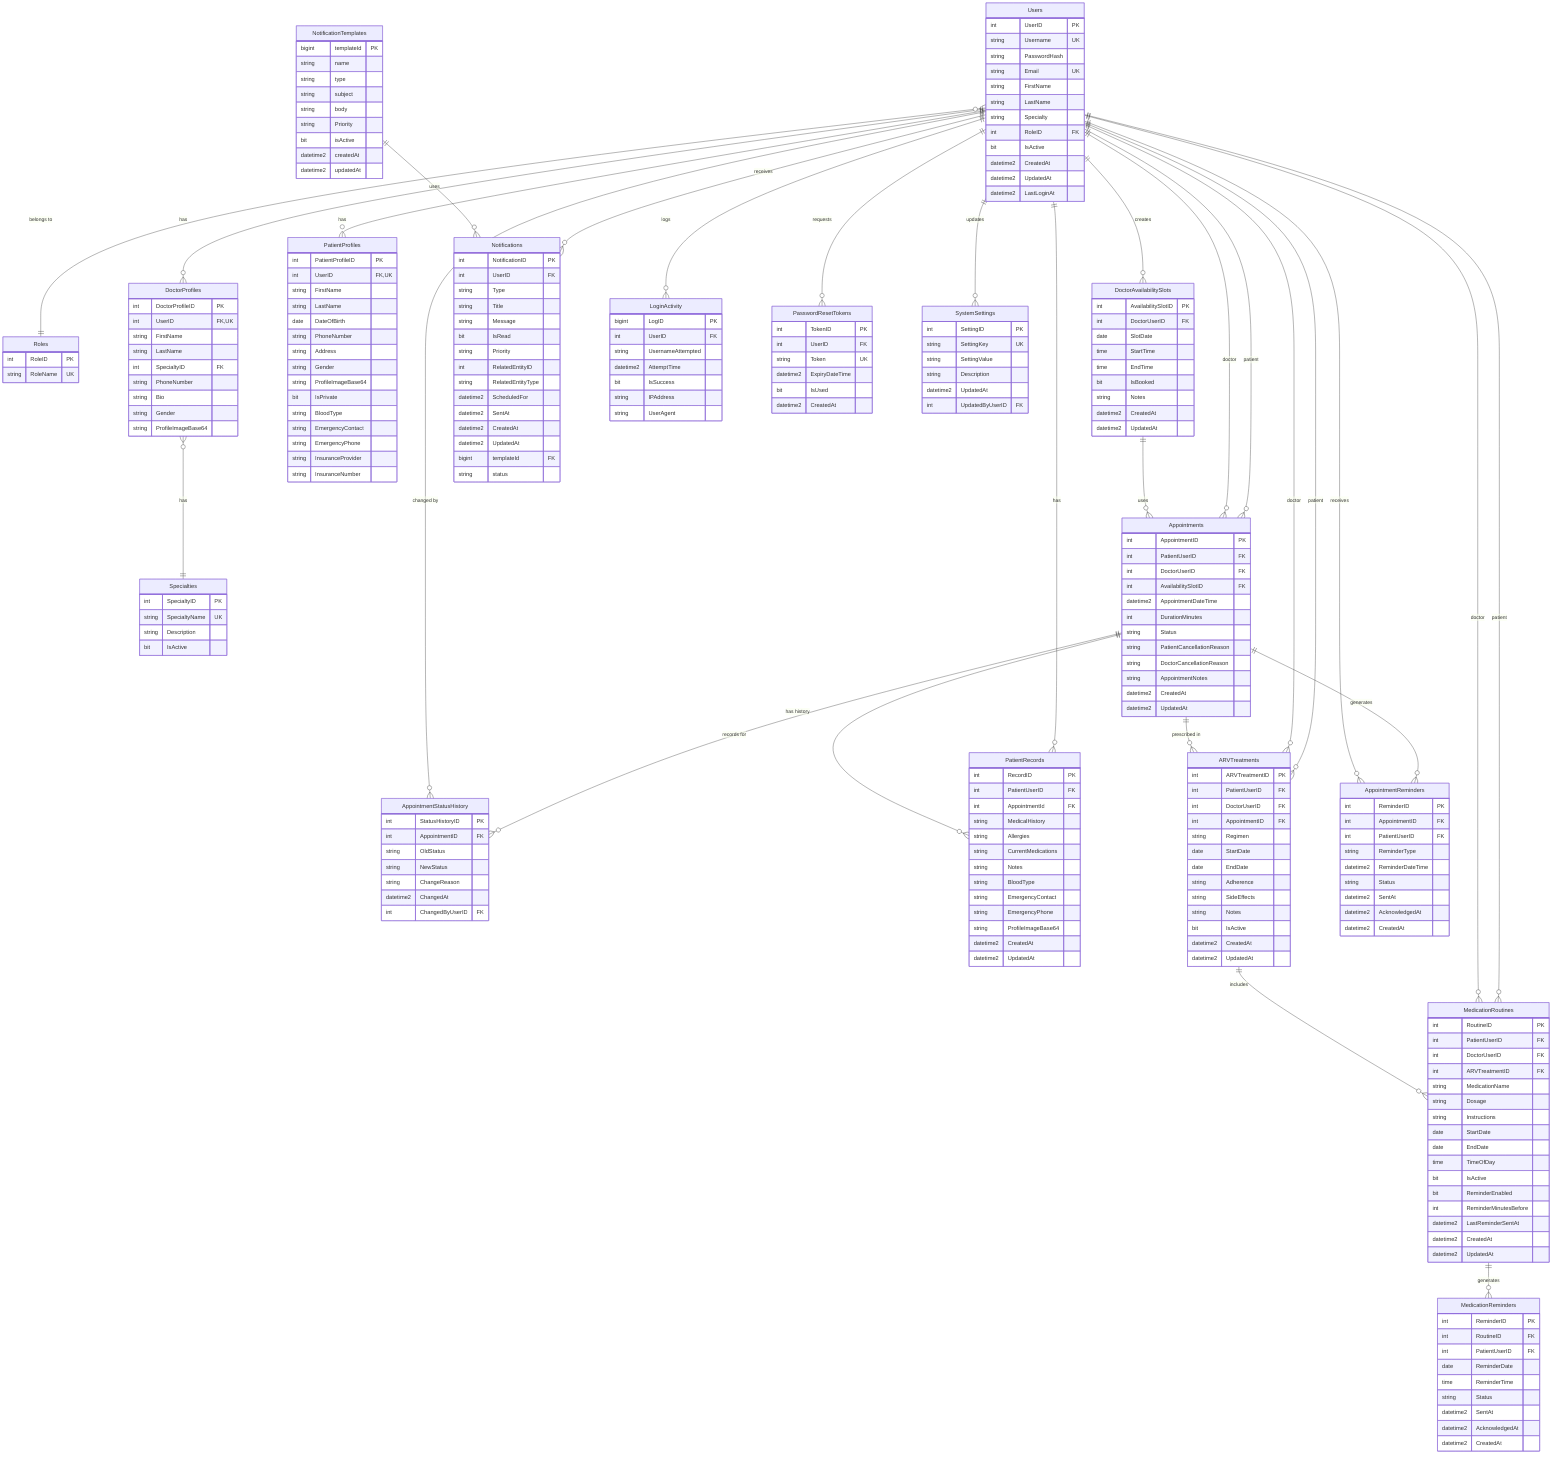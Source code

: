 erDiagram
    %% Core User Management
    Users {
        int UserID PK
        string Username UK
        string PasswordHash
        string Email UK
        string FirstName
        string LastName
        string Specialty
        int RoleID FK
        bit IsActive
        datetime2 CreatedAt
        datetime2 UpdatedAt
        datetime2 LastLoginAt
    }
    
    Roles {
        int RoleID PK
        string RoleName UK
    }
    
    DoctorProfiles {
        int DoctorProfileID PK
        int UserID FK,UK
        string FirstName
        string LastName
        int SpecialtyID FK
        string PhoneNumber
        string Bio
        string Gender
        string ProfileImageBase64
    }
    
    PatientProfiles {
        int PatientProfileID PK
        int UserID FK,UK
        string FirstName
        string LastName
        date DateOfBirth
        string PhoneNumber
        string Address
        string Gender
        string ProfileImageBase64
        bit IsPrivate
        string BloodType
        string EmergencyContact
        string EmergencyPhone
        string InsuranceProvider
        string InsuranceNumber
    }
    
    Specialties {
        int SpecialtyID PK
        string SpecialtyName UK
        string Description
        bit IsActive
    }
    
    %% Appointment Management
    DoctorAvailabilitySlots {
        int AvailabilitySlotID PK
        int DoctorUserID FK
        date SlotDate
        time StartTime
        time EndTime
        bit IsBooked
        string Notes
        datetime2 CreatedAt
        datetime2 UpdatedAt
    }
    
    Appointments {
        int AppointmentID PK
        int PatientUserID FK
        int DoctorUserID FK
        int AvailabilitySlotID FK
        datetime2 AppointmentDateTime
        int DurationMinutes
        string Status
        string PatientCancellationReason
        string DoctorCancellationReason
        string AppointmentNotes
        datetime2 CreatedAt
        datetime2 UpdatedAt
    }
    
    AppointmentStatusHistory {
        int StatusHistoryID PK
        int AppointmentID FK
        string OldStatus
        string NewStatus
        string ChangeReason
        datetime2 ChangedAt
        int ChangedByUserID FK
    }
    
    %% Patient Records & Treatment
    PatientRecords {
        int RecordID PK
        int PatientUserID FK
        int AppointmentId FK
        string MedicalHistory
        string Allergies
        string CurrentMedications
        string Notes
        string BloodType
        string EmergencyContact
        string EmergencyPhone
        string ProfileImageBase64
        datetime2 CreatedAt
        datetime2 UpdatedAt
    }
    
    ARVTreatments {
        int ARVTreatmentID PK
        int PatientUserID FK
        int DoctorUserID FK
        int AppointmentID FK
        string Regimen
        date StartDate
        date EndDate
        string Adherence
        string SideEffects
        string Notes
        bit IsActive
        datetime2 CreatedAt
        datetime2 UpdatedAt
    }
    
    %% Notification System
    Notifications {
        int NotificationID PK
        int UserID FK
        string Type
        string Title
        string Message
        bit IsRead
        string Priority
        int RelatedEntityID
        string RelatedEntityType
        datetime2 ScheduledFor
        datetime2 SentAt
        datetime2 CreatedAt
        datetime2 UpdatedAt
        bigint templateId FK
        string status
    }
    
    NotificationTemplates {
        bigint templateId PK
        string name
        string type
        string subject
        string body
        string Priority
        bit isActive
        datetime2 createdAt
        datetime2 updatedAt
    }
    
    %% Medication Management
    MedicationRoutines {
        int RoutineID PK
        int PatientUserID FK
        int DoctorUserID FK
        int ARVTreatmentID FK
        string MedicationName
        string Dosage
        string Instructions
        date StartDate
        date EndDate
        time TimeOfDay
        bit IsActive
        bit ReminderEnabled
        int ReminderMinutesBefore
        datetime2 LastReminderSentAt
        datetime2 CreatedAt
        datetime2 UpdatedAt
    }
    
    MedicationReminders {
        int ReminderID PK
        int RoutineID FK
        int PatientUserID FK
        date ReminderDate
        time ReminderTime
        string Status
        datetime2 SentAt
        datetime2 AcknowledgedAt
        datetime2 CreatedAt
    }
    
    AppointmentReminders {
        int ReminderID PK
        int AppointmentID FK
        int PatientUserID FK
        string ReminderType
        datetime2 ReminderDateTime
        string Status
        datetime2 SentAt
        datetime2 AcknowledgedAt
        datetime2 CreatedAt
    }
    
    %% Security & System
    LoginActivity {
        bigint LogID PK
        int UserID FK
        string UsernameAttempted
        datetime2 AttemptTime
        bit IsSuccess
        string IPAddress
        string UserAgent
    }
    
    PasswordResetTokens {
        int TokenID PK
        int UserID FK
        string Token UK
        datetime2 ExpiryDateTime
        bit IsUsed
        datetime2 CreatedAt
    }
    
    SystemSettings {
        int SettingID PK
        string SettingKey UK
        string SettingValue
        string Description
        datetime2 UpdatedAt
        int UpdatedByUserID FK
    }
    
    %% Relationships
    Users ||--o{ DoctorProfiles : "has"
    Users ||--o{ PatientProfiles : "has"
    Users }o--|| Roles : "belongs to"
    DoctorProfiles }o--|| Specialties : "has"
    
    Users ||--o{ DoctorAvailabilitySlots : "creates"
    Users ||--o{ Appointments : "patient"
    Users ||--o{ Appointments : "doctor"
    DoctorAvailabilitySlots ||--o{ Appointments : "uses"
    
    Appointments ||--o{ AppointmentStatusHistory : "has history"
    Users ||--o{ AppointmentStatusHistory : "changed by"
    
    Users ||--o{ PatientRecords : "has"
    Appointments ||--o{ PatientRecords : "records for"
    Users ||--o{ ARVTreatments : "patient"
    Users ||--o{ ARVTreatments : "doctor"
    Appointments ||--o{ ARVTreatments : "prescribed in"
    
    Users ||--o{ Notifications : "receives"
    NotificationTemplates ||--o{ Notifications : "uses"
    
    Users ||--o{ MedicationRoutines : "patient"
    Users ||--o{ MedicationRoutines : "doctor"
    ARVTreatments ||--o{ MedicationRoutines : "includes"
    MedicationRoutines ||--o{ MedicationReminders : "generates"
    
    Appointments ||--o{ AppointmentReminders : "generates"
    Users ||--o{ AppointmentReminders : "receives"
    
    Users ||--o{ LoginActivity : "logs"
    Users ||--o{ PasswordResetTokens : "requests"
    Users ||--o{ SystemSettings : "updates"